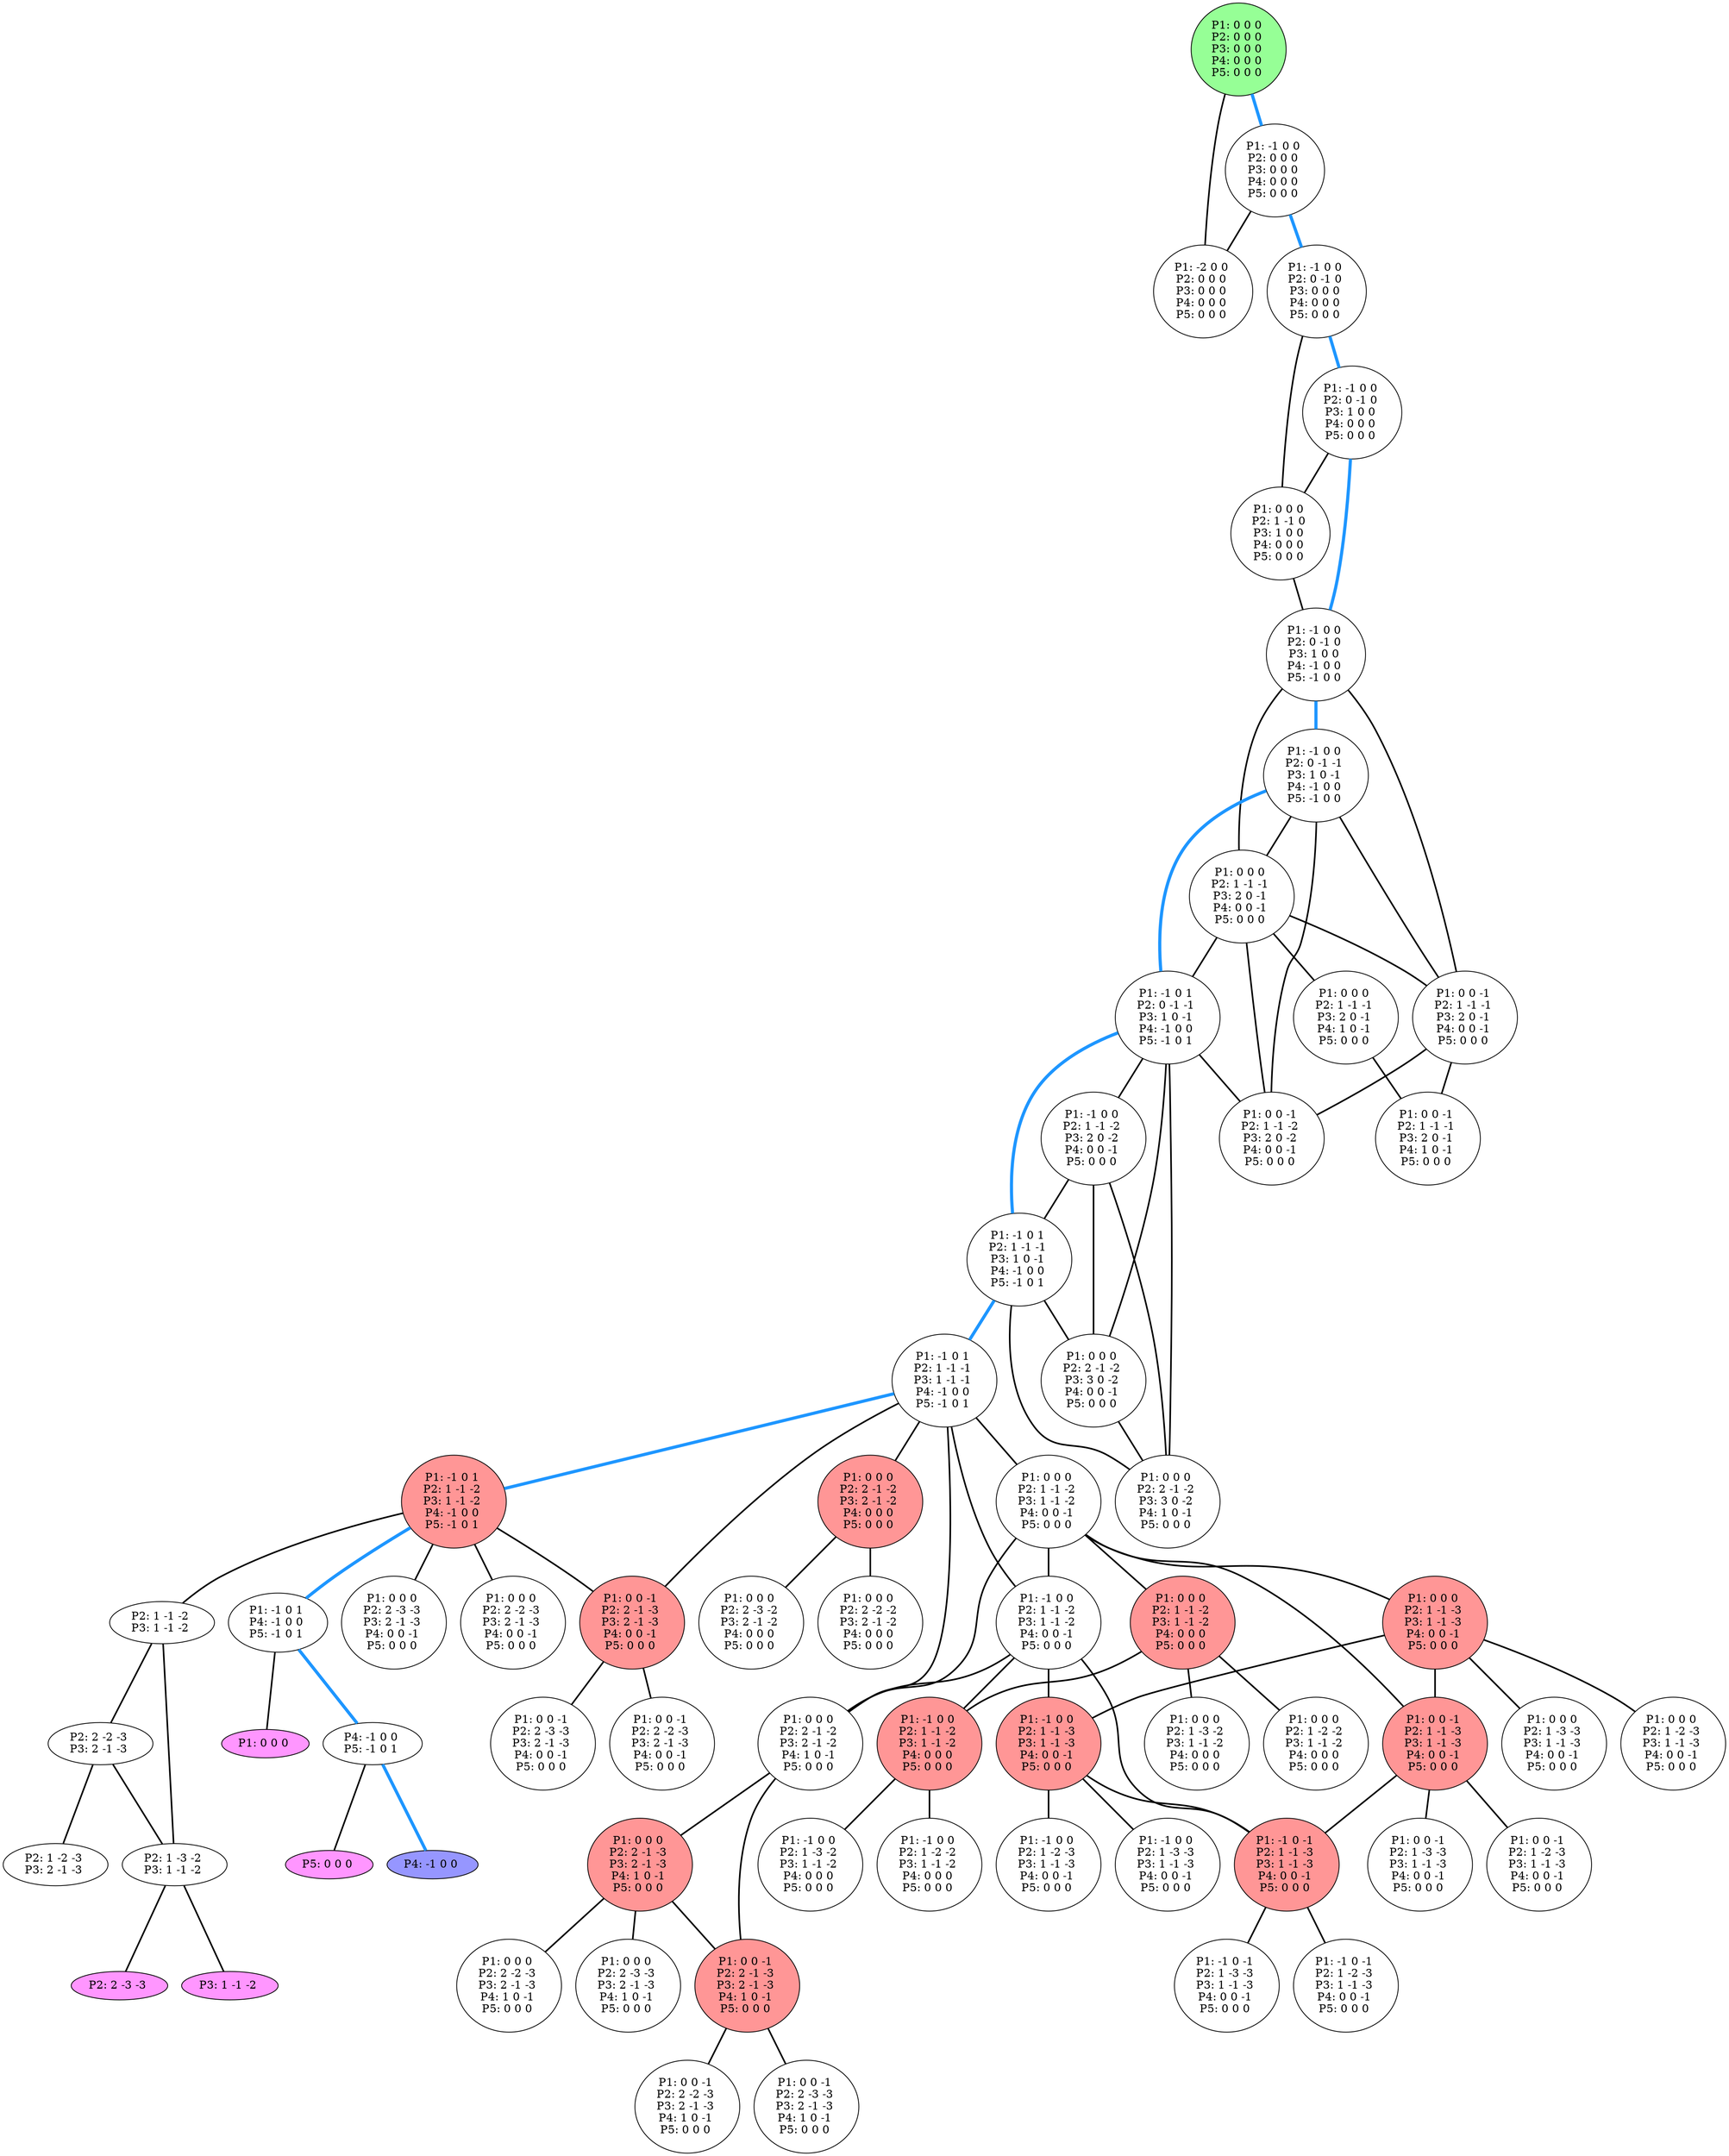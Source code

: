 graph G {
color = "black"
0 [label = "P1: 0 0 0 
P2: 0 0 0 
P3: 0 0 0 
P4: 0 0 0 
P5: 0 0 0 
",  style="filled", fillcolor = "#96FF96"];
1 [label = "P1: -1 0 0 
P2: 0 0 0 
P3: 0 0 0 
P4: 0 0 0 
P5: 0 0 0 
"];
2 [label = "P1: -2 0 0 
P2: 0 0 0 
P3: 0 0 0 
P4: 0 0 0 
P5: 0 0 0 
"];
3 [label = "P1: -1 0 0 
P2: 0 -1 0 
P3: 0 0 0 
P4: 0 0 0 
P5: 0 0 0 
"];
4 [label = "P1: -1 0 0 
P2: 0 -1 0 
P3: 1 0 0 
P4: 0 0 0 
P5: 0 0 0 
"];
5 [label = "P1: 0 0 0 
P2: 1 -1 0 
P3: 1 0 0 
P4: 0 0 0 
P5: 0 0 0 
"];
6 [label = "P1: -1 0 0 
P2: 0 -1 0 
P3: 1 0 0 
P4: -1 0 0 
P5: -1 0 0 
"];
7 [label = "P1: -1 0 0 
P2: 0 -1 -1 
P3: 1 0 -1 
P4: -1 0 0 
P5: -1 0 0 
"];
8 [label = "P1: 0 0 0 
P2: 1 -1 -1 
P3: 2 0 -1 
P4: 0 0 -1 
P5: 0 0 0 
"];
9 [label = "P1: 0 0 -1 
P2: 1 -1 -1 
P3: 2 0 -1 
P4: 0 0 -1 
P5: 0 0 0 
"];
10 [label = "P1: -1 0 1 
P2: 0 -1 -1 
P3: 1 0 -1 
P4: -1 0 0 
P5: -1 0 1 
"];
11 [label = "P1: 0 0 -1 
P2: 1 -1 -2 
P3: 2 0 -2 
P4: 0 0 -1 
P5: 0 0 0 
"];
12 [label = "P1: 0 0 0 
P2: 1 -1 -1 
P3: 2 0 -1 
P4: 1 0 -1 
P5: 0 0 0 
"];
13 [label = "P1: 0 0 -1 
P2: 1 -1 -1 
P3: 2 0 -1 
P4: 1 0 -1 
P5: 0 0 0 
"];
14 [label = "P1: -1 0 0 
P2: 1 -1 -2 
P3: 2 0 -2 
P4: 0 0 -1 
P5: 0 0 0 
"];
15 [label = "P1: -1 0 1 
P2: 1 -1 -1 
P3: 1 0 -1 
P4: -1 0 0 
P5: -1 0 1 
"];
16 [label = "P1: 0 0 0 
P2: 2 -1 -2 
P3: 3 0 -2 
P4: 0 0 -1 
P5: 0 0 0 
"];
17 [label = "P1: 0 0 0 
P2: 2 -1 -2 
P3: 3 0 -2 
P4: 1 0 -1 
P5: 0 0 0 
"];
18 [label = "P1: -1 0 1 
P2: 1 -1 -1 
P3: 1 -1 -1 
P4: -1 0 0 
P5: -1 0 1 
"];
19 [label = "P1: 0 0 0 
P2: 1 -1 -2 
P3: 1 -1 -2 
P4: 0 0 -1 
P5: 0 0 0 
"];
20 [label = "P1: -1 0 1 
P2: 1 -1 -2 
P3: 1 -1 -2 
P4: -1 0 0 
P5: -1 0 1 
",  style="filled", fillcolor = "#FF9696"];
21 [label = "P1: -1 0 0 
P2: 1 -1 -2 
P3: 1 -1 -2 
P4: 0 0 -1 
P5: 0 0 0 
"];
22 [label = "P1: 0 0 -1 
P2: 2 -1 -3 
P3: 2 -1 -3 
P4: 0 0 -1 
P5: 0 0 0 
",  style="filled", fillcolor = "#FF9696"];
23 [label = "P1: 0 0 0 
P2: 2 -1 -2 
P3: 2 -1 -2 
P4: 1 0 -1 
P5: 0 0 0 
"];
24 [label = "P1: 0 0 0 
P2: 2 -1 -2 
P3: 2 -1 -2 
P4: 0 0 0 
P5: 0 0 0 
",  style="filled", fillcolor = "#FF9696"];
25 [label = "P1: 0 0 0 
P2: 1 -1 -3 
P3: 1 -1 -3 
P4: 0 0 -1 
P5: 0 0 0 
",  style="filled", fillcolor = "#FF9696"];
26 [label = "P1: 0 0 -1 
P2: 1 -1 -3 
P3: 1 -1 -3 
P4: 0 0 -1 
P5: 0 0 0 
",  style="filled", fillcolor = "#FF9696"];
27 [label = "P1: 0 0 0 
P2: 1 -1 -2 
P3: 1 -1 -2 
P4: 0 0 0 
P5: 0 0 0 
",  style="filled", fillcolor = "#FF9696"];
28 [label = "P1: 0 0 0 
P2: 2 -2 -3 
P3: 2 -1 -3 
P4: 0 0 -1 
P5: 0 0 0 
"];
29 [label = "P1: 0 0 0 
P2: 2 -3 -3 
P3: 2 -1 -3 
P4: 0 0 -1 
P5: 0 0 0 
"];
30 [label = "P1: -1 0 0 
P2: 1 -1 -3 
P3: 1 -1 -3 
P4: 0 0 -1 
P5: 0 0 0 
",  style="filled", fillcolor = "#FF9696"];
31 [label = "P1: -1 0 -1 
P2: 1 -1 -3 
P3: 1 -1 -3 
P4: 0 0 -1 
P5: 0 0 0 
",  style="filled", fillcolor = "#FF9696"];
32 [label = "P1: -1 0 0 
P2: 1 -1 -2 
P3: 1 -1 -2 
P4: 0 0 0 
P5: 0 0 0 
",  style="filled", fillcolor = "#FF9696"];
33 [label = "P1: 0 0 -1 
P2: 2 -2 -3 
P3: 2 -1 -3 
P4: 0 0 -1 
P5: 0 0 0 
"];
34 [label = "P1: 0 0 -1 
P2: 2 -3 -3 
P3: 2 -1 -3 
P4: 0 0 -1 
P5: 0 0 0 
"];
35 [label = "P1: 0 0 0 
P2: 2 -1 -3 
P3: 2 -1 -3 
P4: 1 0 -1 
P5: 0 0 0 
",  style="filled", fillcolor = "#FF9696"];
36 [label = "P1: 0 0 -1 
P2: 2 -1 -3 
P3: 2 -1 -3 
P4: 1 0 -1 
P5: 0 0 0 
",  style="filled", fillcolor = "#FF9696"];
37 [label = "P1: 0 0 0 
P2: 2 -2 -2 
P3: 2 -1 -2 
P4: 0 0 0 
P5: 0 0 0 
"];
38 [label = "P1: 0 0 0 
P2: 2 -3 -2 
P3: 2 -1 -2 
P4: 0 0 0 
P5: 0 0 0 
"];
39 [label = "P1: 0 0 0 
P2: 1 -2 -3 
P3: 1 -1 -3 
P4: 0 0 -1 
P5: 0 0 0 
"];
40 [label = "P1: 0 0 0 
P2: 1 -3 -3 
P3: 1 -1 -3 
P4: 0 0 -1 
P5: 0 0 0 
"];
41 [label = "P1: 0 0 -1 
P2: 1 -2 -3 
P3: 1 -1 -3 
P4: 0 0 -1 
P5: 0 0 0 
"];
42 [label = "P1: 0 0 -1 
P2: 1 -3 -3 
P3: 1 -1 -3 
P4: 0 0 -1 
P5: 0 0 0 
"];
43 [label = "P1: 0 0 0 
P2: 1 -2 -2 
P3: 1 -1 -2 
P4: 0 0 0 
P5: 0 0 0 
"];
44 [label = "P1: 0 0 0 
P2: 1 -3 -2 
P3: 1 -1 -2 
P4: 0 0 0 
P5: 0 0 0 
"];
45 [label = "P1: -1 0 0 
P2: 1 -2 -3 
P3: 1 -1 -3 
P4: 0 0 -1 
P5: 0 0 0 
"];
46 [label = "P1: -1 0 0 
P2: 1 -3 -3 
P3: 1 -1 -3 
P4: 0 0 -1 
P5: 0 0 0 
"];
47 [label = "P1: -1 0 -1 
P2: 1 -2 -3 
P3: 1 -1 -3 
P4: 0 0 -1 
P5: 0 0 0 
"];
48 [label = "P1: -1 0 -1 
P2: 1 -3 -3 
P3: 1 -1 -3 
P4: 0 0 -1 
P5: 0 0 0 
"];
49 [label = "P1: -1 0 0 
P2: 1 -2 -2 
P3: 1 -1 -2 
P4: 0 0 0 
P5: 0 0 0 
"];
50 [label = "P1: -1 0 0 
P2: 1 -3 -2 
P3: 1 -1 -2 
P4: 0 0 0 
P5: 0 0 0 
"];
51 [label = "P1: 0 0 0 
P2: 2 -2 -3 
P3: 2 -1 -3 
P4: 1 0 -1 
P5: 0 0 0 
"];
52 [label = "P1: 0 0 0 
P2: 2 -3 -3 
P3: 2 -1 -3 
P4: 1 0 -1 
P5: 0 0 0 
"];
53 [label = "P1: 0 0 -1 
P2: 2 -2 -3 
P3: 2 -1 -3 
P4: 1 0 -1 
P5: 0 0 0 
"];
54 [label = "P1: 0 0 -1 
P2: 2 -3 -3 
P3: 2 -1 -3 
P4: 1 0 -1 
P5: 0 0 0 
"];
55 [label = "P1: -1 0 1 
P4: -1 0 0 
P5: -1 0 1 
"];
56 [label = "P1: 0 0 0 
",  style="filled", fillcolor = "#FF96FF"];
57 [label = "P4: -1 0 0 
P5: -1 0 1 
"];
58 [label = "P4: -1 0 0 
", style="filled", fillcolor = "#9696FF"];
59 [label = "P5: 0 0 0 
",  style="filled", fillcolor = "#FF96FF"];
60 [label = "P2: 1 -1 -2 
P3: 1 -1 -2 
"];
61 [label = "P2: 2 -2 -3 
P3: 2 -1 -3 
"];
62 [label = "P2: 1 -3 -2 
P3: 1 -1 -2 
"];
63 [label = "P2: 1 -2 -3 
P3: 2 -1 -3 
"];
64 [label = "P3: 1 -1 -2 
",  style="filled", fillcolor = "#FF96FF"];
65 [label = "P2: 2 -3 -3 
",  style="filled", fillcolor = "#FF96FF"];
edge [style=bold];
0 -- 1 [color="#1E96FF", penwidth=4.0];
0 -- 2 [color=black];

1 -- 2 [color=black];
1 -- 3 [color="#1E96FF", penwidth=4.0];


3 -- 4 [color="#1E96FF", penwidth=4.0];
3 -- 5 [color=black];

4 -- 5 [color=black];
4 -- 6 [color="#1E96FF", penwidth=4.0];

5 -- 6 [color=black];

6 -- 7 [color="#1E96FF", penwidth=4.0];
6 -- 8 [color=black];
6 -- 9 [color=black];

7 -- 8 [color=black];
7 -- 9 [color=black];
7 -- 10 [color="#1E96FF", penwidth=4.0];
7 -- 11 [color=black];

8 -- 9 [color=black];
8 -- 10 [color=black];
8 -- 11 [color=black];
8 -- 12 [color=black];

9 -- 11 [color=black];
9 -- 13 [color=black];

10 -- 14 [color=black];
10 -- 11 [color=black];
10 -- 15 [color="#1E96FF", penwidth=4.0];
10 -- 16 [color=black];
10 -- 17 [color=black];


12 -- 13 [color=black];


14 -- 15 [color=black];
14 -- 16 [color=black];
14 -- 17 [color=black];

15 -- 16 [color=black];
15 -- 18 [color="#1E96FF", penwidth=4.0];
15 -- 17 [color=black];

16 -- 17 [color=black];


18 -- 19 [color=black];
18 -- 20 [color="#1E96FF", penwidth=4.0];
18 -- 21 [color=black];
18 -- 22 [color=black];
18 -- 23 [color=black];
18 -- 24 [color=black];

19 -- 21 [color=black];
19 -- 25 [color=black];
19 -- 26 [color=black];
19 -- 27 [color=black];
19 -- 23 [color=black];

20 -- 22 [color=black];
20 -- 28 [color=black];
20 -- 29 [color=black];
20 -- 55 [color="#1E96FF", penwidth=4.0];
20 -- 60 [color=black];

21 -- 30 [color=black];
21 -- 31 [color=black];
21 -- 32 [color=black];
21 -- 23 [color=black];

22 -- 33 [color=black];
22 -- 34 [color=black];

23 -- 35 [color=black];
23 -- 36 [color=black];

24 -- 37 [color=black];
24 -- 38 [color=black];

25 -- 30 [color=black];
25 -- 26 [color=black];
25 -- 39 [color=black];
25 -- 40 [color=black];

26 -- 31 [color=black];
26 -- 41 [color=black];
26 -- 42 [color=black];

27 -- 32 [color=black];
27 -- 43 [color=black];
27 -- 44 [color=black];



30 -- 31 [color=black];
30 -- 45 [color=black];
30 -- 46 [color=black];

31 -- 47 [color=black];
31 -- 48 [color=black];

32 -- 49 [color=black];
32 -- 50 [color=black];



35 -- 36 [color=black];
35 -- 51 [color=black];
35 -- 52 [color=black];

36 -- 53 [color=black];
36 -- 54 [color=black];



















55 -- 57 [color="#1E96FF", penwidth=4.0];
55 -- 56 [color=black];

57 -- 59 [color=black];
57 -- 58 [color="#1E96FF", penwidth=4.0];

60 -- 61 [color=black];
60 -- 62 [color=black];

61 -- 63 [color=black];
61 -- 62 [color=black];

62 -- 64 [color=black];
62 -- 65 [color=black];


}

